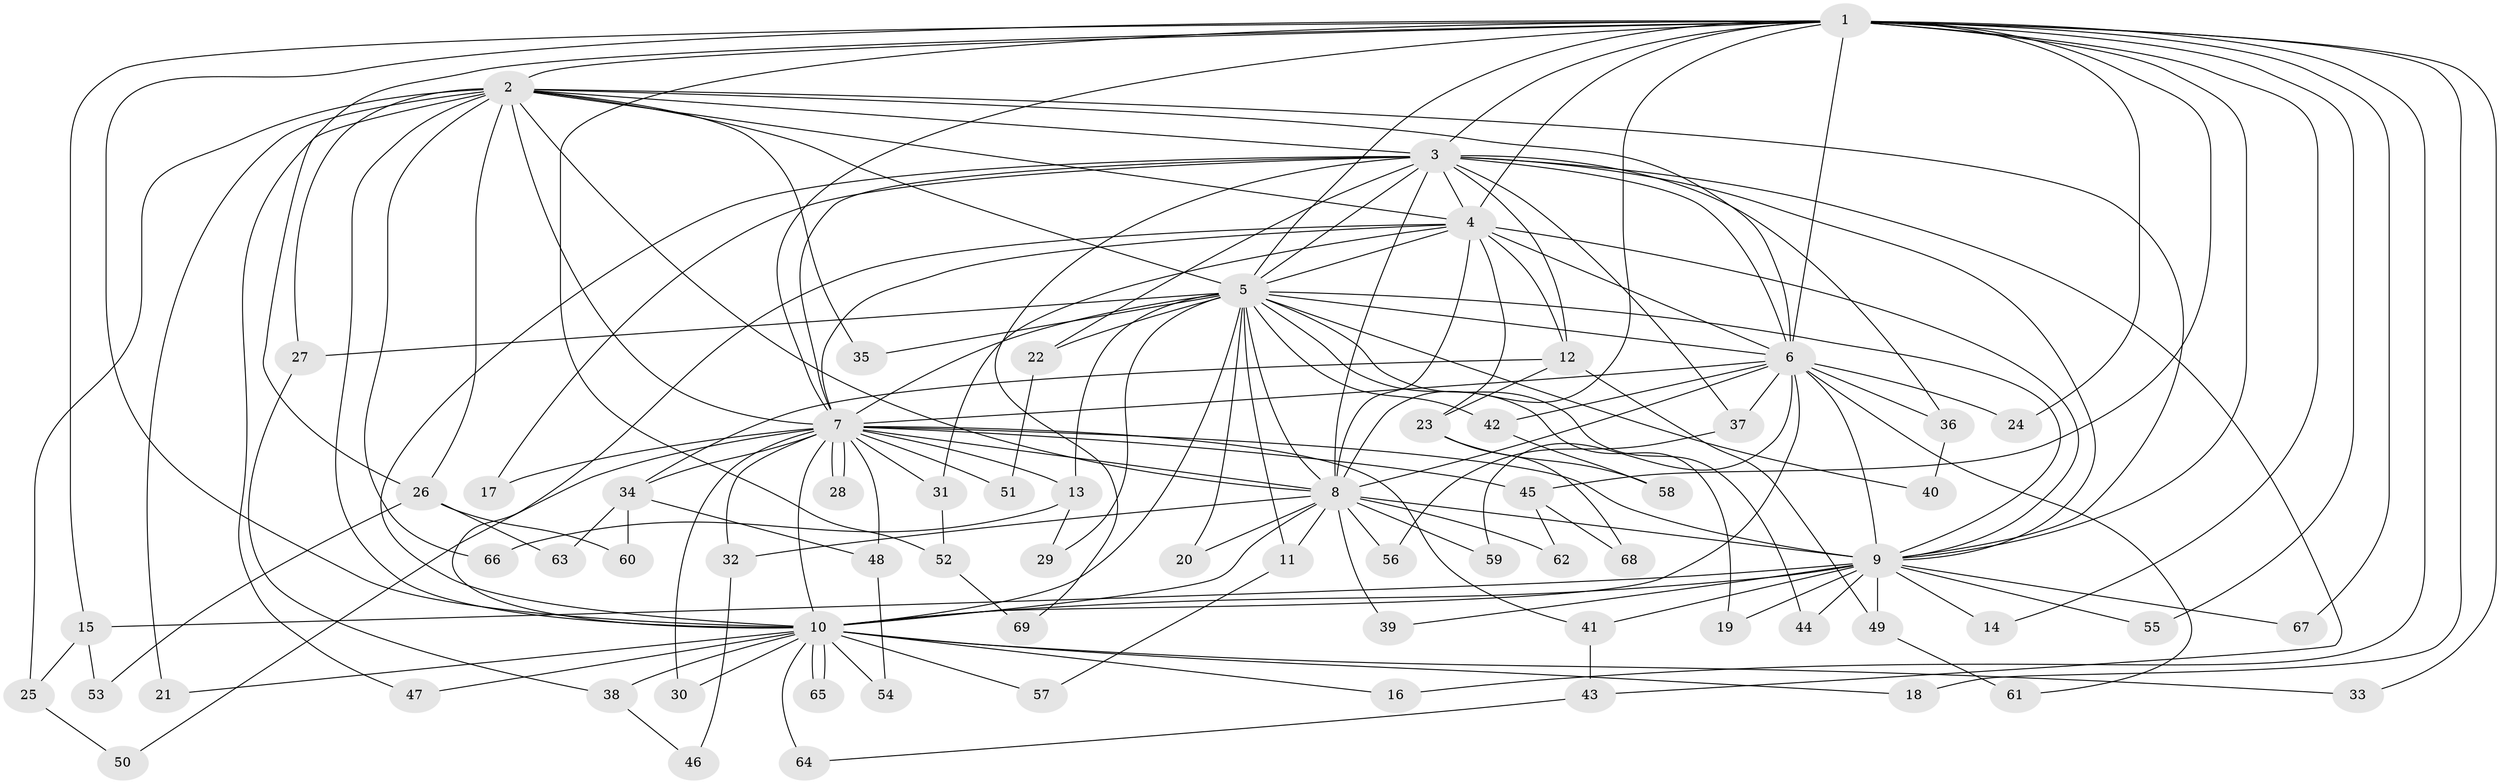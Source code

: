 // coarse degree distribution, {16: 0.058823529411764705, 23: 0.0196078431372549, 12: 0.0196078431372549, 14: 0.0392156862745098, 18: 0.0196078431372549, 3: 0.19607843137254902, 4: 0.11764705882352941, 2: 0.47058823529411764, 5: 0.0392156862745098, 1: 0.0196078431372549}
// Generated by graph-tools (version 1.1) at 2025/23/03/03/25 07:23:42]
// undirected, 69 vertices, 163 edges
graph export_dot {
graph [start="1"]
  node [color=gray90,style=filled];
  1;
  2;
  3;
  4;
  5;
  6;
  7;
  8;
  9;
  10;
  11;
  12;
  13;
  14;
  15;
  16;
  17;
  18;
  19;
  20;
  21;
  22;
  23;
  24;
  25;
  26;
  27;
  28;
  29;
  30;
  31;
  32;
  33;
  34;
  35;
  36;
  37;
  38;
  39;
  40;
  41;
  42;
  43;
  44;
  45;
  46;
  47;
  48;
  49;
  50;
  51;
  52;
  53;
  54;
  55;
  56;
  57;
  58;
  59;
  60;
  61;
  62;
  63;
  64;
  65;
  66;
  67;
  68;
  69;
  1 -- 2;
  1 -- 3;
  1 -- 4;
  1 -- 5;
  1 -- 6;
  1 -- 7;
  1 -- 8;
  1 -- 9;
  1 -- 10;
  1 -- 14;
  1 -- 15;
  1 -- 16;
  1 -- 18;
  1 -- 24;
  1 -- 26;
  1 -- 33;
  1 -- 45;
  1 -- 52;
  1 -- 55;
  1 -- 67;
  2 -- 3;
  2 -- 4;
  2 -- 5;
  2 -- 6;
  2 -- 7;
  2 -- 8;
  2 -- 9;
  2 -- 10;
  2 -- 21;
  2 -- 25;
  2 -- 26;
  2 -- 27;
  2 -- 35;
  2 -- 47;
  2 -- 66;
  3 -- 4;
  3 -- 5;
  3 -- 6;
  3 -- 7;
  3 -- 8;
  3 -- 9;
  3 -- 10;
  3 -- 12;
  3 -- 17;
  3 -- 22;
  3 -- 36;
  3 -- 37;
  3 -- 43;
  3 -- 69;
  4 -- 5;
  4 -- 6;
  4 -- 7;
  4 -- 8;
  4 -- 9;
  4 -- 10;
  4 -- 12;
  4 -- 23;
  4 -- 31;
  5 -- 6;
  5 -- 7;
  5 -- 8;
  5 -- 9;
  5 -- 10;
  5 -- 11;
  5 -- 13;
  5 -- 19;
  5 -- 20;
  5 -- 22;
  5 -- 27;
  5 -- 29;
  5 -- 35;
  5 -- 40;
  5 -- 42;
  5 -- 44;
  6 -- 7;
  6 -- 8;
  6 -- 9;
  6 -- 10;
  6 -- 24;
  6 -- 36;
  6 -- 37;
  6 -- 42;
  6 -- 59;
  6 -- 61;
  7 -- 8;
  7 -- 9;
  7 -- 10;
  7 -- 13;
  7 -- 17;
  7 -- 28;
  7 -- 28;
  7 -- 30;
  7 -- 31;
  7 -- 32;
  7 -- 34;
  7 -- 41;
  7 -- 45;
  7 -- 48;
  7 -- 50;
  7 -- 51;
  8 -- 9;
  8 -- 10;
  8 -- 11;
  8 -- 20;
  8 -- 32;
  8 -- 39;
  8 -- 56;
  8 -- 59;
  8 -- 62;
  9 -- 10;
  9 -- 14;
  9 -- 15;
  9 -- 19;
  9 -- 39;
  9 -- 41;
  9 -- 44;
  9 -- 49;
  9 -- 55;
  9 -- 67;
  10 -- 16;
  10 -- 18;
  10 -- 21;
  10 -- 30;
  10 -- 33;
  10 -- 38;
  10 -- 47;
  10 -- 54;
  10 -- 57;
  10 -- 64;
  10 -- 65;
  10 -- 65;
  11 -- 57;
  12 -- 23;
  12 -- 34;
  12 -- 49;
  13 -- 29;
  13 -- 66;
  15 -- 25;
  15 -- 53;
  22 -- 51;
  23 -- 58;
  23 -- 68;
  25 -- 50;
  26 -- 53;
  26 -- 60;
  26 -- 63;
  27 -- 38;
  31 -- 52;
  32 -- 46;
  34 -- 48;
  34 -- 60;
  34 -- 63;
  36 -- 40;
  37 -- 56;
  38 -- 46;
  41 -- 43;
  42 -- 58;
  43 -- 64;
  45 -- 62;
  45 -- 68;
  48 -- 54;
  49 -- 61;
  52 -- 69;
}
